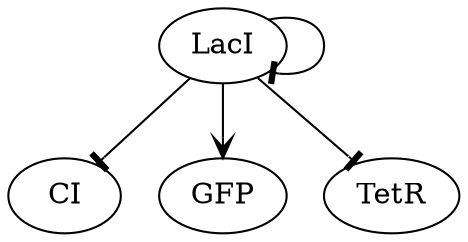 digraph G {
		LacI -> CI [arrowhead=tee]
		LacI -> GFP [arrowhead=vee]
		LacI -> LacI [arrowhead=tee]
		LacI -> TetR [arrowhead=tee]
}